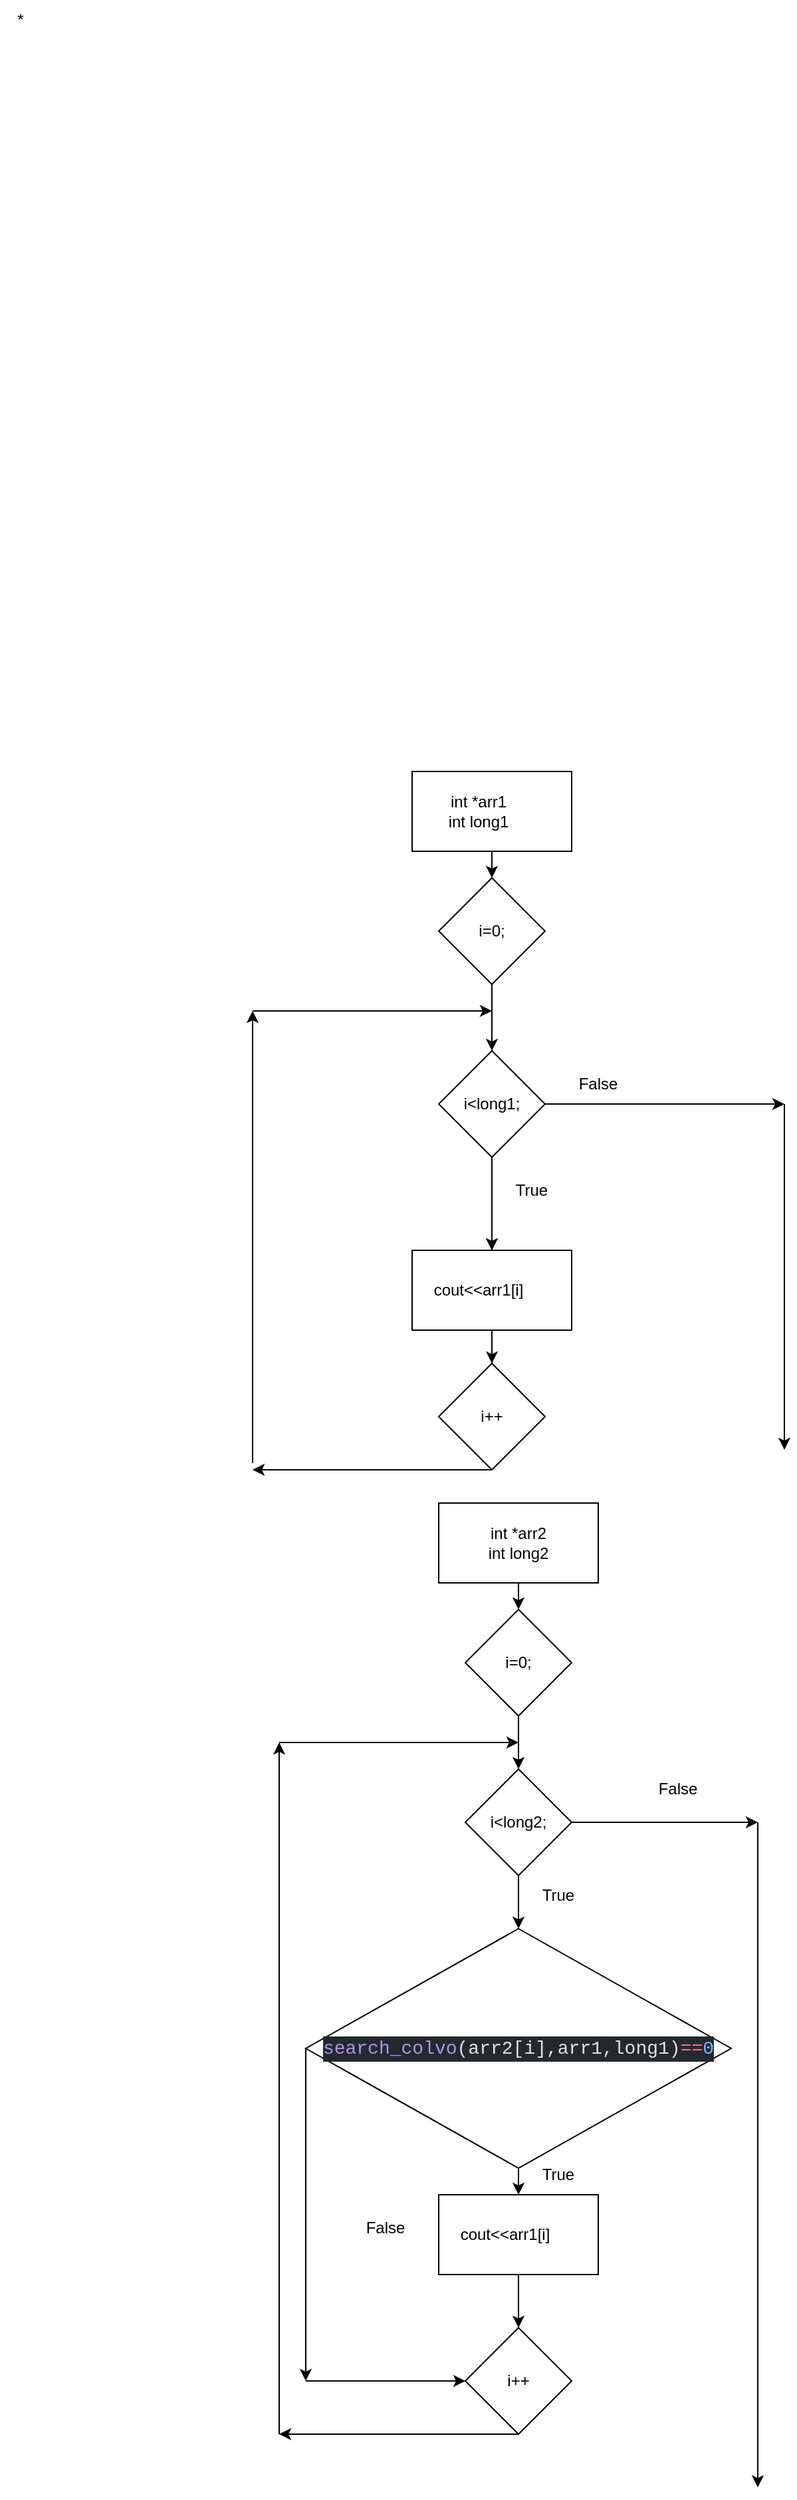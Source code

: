 <mxfile version="24.7.16">
  <diagram id="6OI3uKXuhqAo90CO4171" name="Страница — 1">
    <mxGraphModel dx="1500" dy="1902" grid="1" gridSize="10" guides="1" tooltips="1" connect="1" arrows="1" fold="1" page="1" pageScale="1" pageWidth="827" pageHeight="1169" math="0" shadow="0">
      <root>
        <mxCell id="0" />
        <mxCell id="1" parent="0" />
        <mxCell id="nQDaFsdLRpRp26k-7-Yu-28" value="*" style="text;html=1;align=center;verticalAlign=middle;resizable=0;points=[];autosize=1;" vertex="1" parent="1">
          <mxGeometry x="20" y="-310" width="30" height="30" as="geometry" />
        </mxCell>
        <mxCell id="nQDaFsdLRpRp26k-7-Yu-136" value="" style="rounded=0;whiteSpace=wrap;html=1;" vertex="1" parent="1">
          <mxGeometry x="330" y="270" width="120" height="60" as="geometry" />
        </mxCell>
        <mxCell id="nQDaFsdLRpRp26k-7-Yu-137" value="" style="rhombus;whiteSpace=wrap;html=1;" vertex="1" parent="1">
          <mxGeometry x="350" y="350" width="80" height="80" as="geometry" />
        </mxCell>
        <mxCell id="nQDaFsdLRpRp26k-7-Yu-138" value="int *arr1&lt;div&gt;int long1&lt;/div&gt;" style="text;html=1;align=center;verticalAlign=middle;whiteSpace=wrap;rounded=0;" vertex="1" parent="1">
          <mxGeometry x="350" y="285" width="60" height="30" as="geometry" />
        </mxCell>
        <mxCell id="nQDaFsdLRpRp26k-7-Yu-139" value="" style="rounded=0;whiteSpace=wrap;html=1;" vertex="1" parent="1">
          <mxGeometry x="330" y="630" width="120" height="60" as="geometry" />
        </mxCell>
        <mxCell id="nQDaFsdLRpRp26k-7-Yu-140" value="cout&amp;lt;&amp;lt;arr1[i]" style="text;html=1;align=center;verticalAlign=middle;whiteSpace=wrap;rounded=0;" vertex="1" parent="1">
          <mxGeometry x="350" y="645" width="60" height="30" as="geometry" />
        </mxCell>
        <mxCell id="nQDaFsdLRpRp26k-7-Yu-141" value="i=0;" style="text;html=1;align=center;verticalAlign=middle;whiteSpace=wrap;rounded=0;" vertex="1" parent="1">
          <mxGeometry x="360" y="375" width="60" height="30" as="geometry" />
        </mxCell>
        <mxCell id="nQDaFsdLRpRp26k-7-Yu-142" value="" style="rhombus;whiteSpace=wrap;html=1;" vertex="1" parent="1">
          <mxGeometry x="350" y="715" width="80" height="80" as="geometry" />
        </mxCell>
        <mxCell id="nQDaFsdLRpRp26k-7-Yu-143" value="i++" style="text;html=1;align=center;verticalAlign=middle;whiteSpace=wrap;rounded=0;" vertex="1" parent="1">
          <mxGeometry x="360" y="740" width="60" height="30" as="geometry" />
        </mxCell>
        <mxCell id="nQDaFsdLRpRp26k-7-Yu-144" value="" style="endArrow=classic;html=1;rounded=0;exitX=0.5;exitY=1;exitDx=0;exitDy=0;entryX=0.5;entryY=0;entryDx=0;entryDy=0;" edge="1" parent="1" source="nQDaFsdLRpRp26k-7-Yu-136" target="nQDaFsdLRpRp26k-7-Yu-137">
          <mxGeometry width="50" height="50" relative="1" as="geometry">
            <mxPoint x="400" y="550" as="sourcePoint" />
            <mxPoint x="450" y="500" as="targetPoint" />
          </mxGeometry>
        </mxCell>
        <mxCell id="nQDaFsdLRpRp26k-7-Yu-145" value="" style="endArrow=classic;html=1;rounded=0;exitX=0.5;exitY=1;exitDx=0;exitDy=0;entryX=0.5;entryY=0;entryDx=0;entryDy=0;" edge="1" parent="1" target="nQDaFsdLRpRp26k-7-Yu-139">
          <mxGeometry width="50" height="50" relative="1" as="geometry">
            <mxPoint x="390" y="620" as="sourcePoint" />
            <mxPoint x="450" y="570" as="targetPoint" />
          </mxGeometry>
        </mxCell>
        <mxCell id="nQDaFsdLRpRp26k-7-Yu-146" value="" style="endArrow=classic;html=1;rounded=0;exitX=0.5;exitY=1;exitDx=0;exitDy=0;entryX=0.5;entryY=0;entryDx=0;entryDy=0;" edge="1" parent="1" source="nQDaFsdLRpRp26k-7-Yu-139" target="nQDaFsdLRpRp26k-7-Yu-142">
          <mxGeometry width="50" height="50" relative="1" as="geometry">
            <mxPoint x="400" y="550" as="sourcePoint" />
            <mxPoint x="450" y="500" as="targetPoint" />
          </mxGeometry>
        </mxCell>
        <mxCell id="nQDaFsdLRpRp26k-7-Yu-147" value="" style="endArrow=classic;html=1;rounded=0;exitX=0.5;exitY=1;exitDx=0;exitDy=0;" edge="1" parent="1" source="nQDaFsdLRpRp26k-7-Yu-142">
          <mxGeometry width="50" height="50" relative="1" as="geometry">
            <mxPoint x="400" y="550" as="sourcePoint" />
            <mxPoint x="210" y="795" as="targetPoint" />
          </mxGeometry>
        </mxCell>
        <mxCell id="nQDaFsdLRpRp26k-7-Yu-148" value="" style="endArrow=classic;html=1;rounded=0;" edge="1" parent="1">
          <mxGeometry width="50" height="50" relative="1" as="geometry">
            <mxPoint x="210" y="790" as="sourcePoint" />
            <mxPoint x="210" y="450" as="targetPoint" />
          </mxGeometry>
        </mxCell>
        <mxCell id="nQDaFsdLRpRp26k-7-Yu-149" value="" style="endArrow=classic;html=1;rounded=0;exitX=0.5;exitY=1;exitDx=0;exitDy=0;entryX=0.5;entryY=0;entryDx=0;entryDy=0;" edge="1" parent="1" source="nQDaFsdLRpRp26k-7-Yu-137" target="nQDaFsdLRpRp26k-7-Yu-150">
          <mxGeometry width="50" height="50" relative="1" as="geometry">
            <mxPoint x="390" y="460" as="sourcePoint" />
            <mxPoint x="390" y="560" as="targetPoint" />
          </mxGeometry>
        </mxCell>
        <mxCell id="nQDaFsdLRpRp26k-7-Yu-150" value="" style="rhombus;whiteSpace=wrap;html=1;" vertex="1" parent="1">
          <mxGeometry x="350" y="480" width="80" height="80" as="geometry" />
        </mxCell>
        <mxCell id="nQDaFsdLRpRp26k-7-Yu-151" value="i&amp;lt;long1;" style="text;html=1;align=center;verticalAlign=middle;whiteSpace=wrap;rounded=0;" vertex="1" parent="1">
          <mxGeometry x="360" y="505" width="60" height="30" as="geometry" />
        </mxCell>
        <mxCell id="nQDaFsdLRpRp26k-7-Yu-152" value="" style="endArrow=classic;html=1;rounded=0;" edge="1" parent="1">
          <mxGeometry width="50" height="50" relative="1" as="geometry">
            <mxPoint x="210" y="450" as="sourcePoint" />
            <mxPoint x="390" y="450" as="targetPoint" />
          </mxGeometry>
        </mxCell>
        <mxCell id="nQDaFsdLRpRp26k-7-Yu-153" value="" style="rounded=0;whiteSpace=wrap;html=1;" vertex="1" parent="1">
          <mxGeometry x="350" y="820" width="120" height="60" as="geometry" />
        </mxCell>
        <mxCell id="nQDaFsdLRpRp26k-7-Yu-154" value="" style="rhombus;whiteSpace=wrap;html=1;" vertex="1" parent="1">
          <mxGeometry x="370" y="900" width="80" height="80" as="geometry" />
        </mxCell>
        <mxCell id="nQDaFsdLRpRp26k-7-Yu-155" value="" style="rounded=0;whiteSpace=wrap;html=1;" vertex="1" parent="1">
          <mxGeometry x="350" y="1340" width="120" height="60" as="geometry" />
        </mxCell>
        <mxCell id="nQDaFsdLRpRp26k-7-Yu-156" value="cout&amp;lt;&amp;lt;arr1[i]" style="text;html=1;align=center;verticalAlign=middle;whiteSpace=wrap;rounded=0;" vertex="1" parent="1">
          <mxGeometry x="370" y="1355" width="60" height="30" as="geometry" />
        </mxCell>
        <mxCell id="nQDaFsdLRpRp26k-7-Yu-157" value="i=0;" style="text;html=1;align=center;verticalAlign=middle;whiteSpace=wrap;rounded=0;" vertex="1" parent="1">
          <mxGeometry x="380" y="925" width="60" height="30" as="geometry" />
        </mxCell>
        <mxCell id="nQDaFsdLRpRp26k-7-Yu-158" value="" style="rhombus;whiteSpace=wrap;html=1;" vertex="1" parent="1">
          <mxGeometry x="370" y="1440" width="80" height="80" as="geometry" />
        </mxCell>
        <mxCell id="nQDaFsdLRpRp26k-7-Yu-159" value="i++" style="text;html=1;align=center;verticalAlign=middle;whiteSpace=wrap;rounded=0;" vertex="1" parent="1">
          <mxGeometry x="380" y="1465" width="60" height="30" as="geometry" />
        </mxCell>
        <mxCell id="nQDaFsdLRpRp26k-7-Yu-160" value="" style="endArrow=classic;html=1;rounded=0;exitX=0.5;exitY=1;exitDx=0;exitDy=0;entryX=0.5;entryY=0;entryDx=0;entryDy=0;" edge="1" parent="1" source="nQDaFsdLRpRp26k-7-Yu-153" target="nQDaFsdLRpRp26k-7-Yu-154">
          <mxGeometry width="50" height="50" relative="1" as="geometry">
            <mxPoint x="420" y="1100" as="sourcePoint" />
            <mxPoint x="470" y="1050" as="targetPoint" />
          </mxGeometry>
        </mxCell>
        <mxCell id="nQDaFsdLRpRp26k-7-Yu-161" value="" style="endArrow=classic;html=1;rounded=0;exitX=0.5;exitY=1;exitDx=0;exitDy=0;entryX=0.5;entryY=0;entryDx=0;entryDy=0;" edge="1" parent="1" source="nQDaFsdLRpRp26k-7-Yu-171" target="nQDaFsdLRpRp26k-7-Yu-155">
          <mxGeometry width="50" height="50" relative="1" as="geometry">
            <mxPoint x="420" y="1100" as="sourcePoint" />
            <mxPoint x="470" y="1050" as="targetPoint" />
          </mxGeometry>
        </mxCell>
        <mxCell id="nQDaFsdLRpRp26k-7-Yu-162" value="" style="endArrow=classic;html=1;rounded=0;exitX=0.5;exitY=1;exitDx=0;exitDy=0;entryX=0.5;entryY=0;entryDx=0;entryDy=0;" edge="1" parent="1" source="nQDaFsdLRpRp26k-7-Yu-155" target="nQDaFsdLRpRp26k-7-Yu-158">
          <mxGeometry width="50" height="50" relative="1" as="geometry">
            <mxPoint x="420" y="1100" as="sourcePoint" />
            <mxPoint x="470" y="1050" as="targetPoint" />
          </mxGeometry>
        </mxCell>
        <mxCell id="nQDaFsdLRpRp26k-7-Yu-163" value="" style="endArrow=classic;html=1;rounded=0;exitX=0.5;exitY=1;exitDx=0;exitDy=0;" edge="1" parent="1" source="nQDaFsdLRpRp26k-7-Yu-158">
          <mxGeometry width="50" height="50" relative="1" as="geometry">
            <mxPoint x="420" y="1100" as="sourcePoint" />
            <mxPoint x="230" y="1520" as="targetPoint" />
          </mxGeometry>
        </mxCell>
        <mxCell id="nQDaFsdLRpRp26k-7-Yu-164" value="" style="endArrow=classic;html=1;rounded=0;" edge="1" parent="1">
          <mxGeometry width="50" height="50" relative="1" as="geometry">
            <mxPoint x="230" y="1520" as="sourcePoint" />
            <mxPoint x="230" y="1000" as="targetPoint" />
          </mxGeometry>
        </mxCell>
        <mxCell id="nQDaFsdLRpRp26k-7-Yu-165" value="" style="endArrow=classic;html=1;rounded=0;exitX=0.5;exitY=1;exitDx=0;exitDy=0;entryX=0.5;entryY=0;entryDx=0;entryDy=0;" edge="1" parent="1" source="nQDaFsdLRpRp26k-7-Yu-154" target="nQDaFsdLRpRp26k-7-Yu-166">
          <mxGeometry width="50" height="50" relative="1" as="geometry">
            <mxPoint x="410" y="1010" as="sourcePoint" />
            <mxPoint x="410" y="1110" as="targetPoint" />
          </mxGeometry>
        </mxCell>
        <mxCell id="nQDaFsdLRpRp26k-7-Yu-166" value="" style="rhombus;whiteSpace=wrap;html=1;" vertex="1" parent="1">
          <mxGeometry x="370" y="1020" width="80" height="80" as="geometry" />
        </mxCell>
        <mxCell id="nQDaFsdLRpRp26k-7-Yu-167" value="" style="endArrow=classic;html=1;rounded=0;" edge="1" parent="1">
          <mxGeometry width="50" height="50" relative="1" as="geometry">
            <mxPoint x="230" y="1000" as="sourcePoint" />
            <mxPoint x="410" y="1000" as="targetPoint" />
          </mxGeometry>
        </mxCell>
        <mxCell id="nQDaFsdLRpRp26k-7-Yu-168" value="int *arr2&lt;div&gt;int long2&lt;/div&gt;" style="text;html=1;align=center;verticalAlign=middle;whiteSpace=wrap;rounded=0;" vertex="1" parent="1">
          <mxGeometry x="380" y="835" width="60" height="30" as="geometry" />
        </mxCell>
        <mxCell id="nQDaFsdLRpRp26k-7-Yu-169" value="i&amp;lt;long2;" style="text;html=1;align=center;verticalAlign=middle;whiteSpace=wrap;rounded=0;" vertex="1" parent="1">
          <mxGeometry x="380" y="1045" width="60" height="30" as="geometry" />
        </mxCell>
        <mxCell id="nQDaFsdLRpRp26k-7-Yu-170" value="" style="endArrow=classic;html=1;rounded=0;exitX=0.5;exitY=1;exitDx=0;exitDy=0;entryX=0.5;entryY=0;entryDx=0;entryDy=0;" edge="1" parent="1" source="nQDaFsdLRpRp26k-7-Yu-166" target="nQDaFsdLRpRp26k-7-Yu-171">
          <mxGeometry width="50" height="50" relative="1" as="geometry">
            <mxPoint x="410" y="1100" as="sourcePoint" />
            <mxPoint x="410" y="1220" as="targetPoint" />
          </mxGeometry>
        </mxCell>
        <mxCell id="nQDaFsdLRpRp26k-7-Yu-171" value="&lt;div style=&quot;color: rgb(225, 228, 232); background-color: rgb(36, 41, 46); font-family: Consolas, &amp;quot;Courier New&amp;quot;, monospace; font-size: 14px; line-height: 19px; white-space: pre;&quot;&gt;&lt;span style=&quot;color: #b392f0;&quot;&gt;search_colvo&lt;/span&gt;(arr2[i],arr1,long1)&lt;span style=&quot;color: #f97583;&quot;&gt;==&lt;/span&gt;&lt;span style=&quot;color: #79b8ff;&quot;&gt;0&lt;/span&gt;&lt;/div&gt;" style="rhombus;whiteSpace=wrap;html=1;" vertex="1" parent="1">
          <mxGeometry x="250" y="1140" width="320" height="180" as="geometry" />
        </mxCell>
        <mxCell id="nQDaFsdLRpRp26k-7-Yu-173" value="True" style="text;html=1;align=center;verticalAlign=middle;whiteSpace=wrap;rounded=0;" vertex="1" parent="1">
          <mxGeometry x="410" y="1100" width="60" height="30" as="geometry" />
        </mxCell>
        <mxCell id="nQDaFsdLRpRp26k-7-Yu-174" value="" style="endArrow=classic;html=1;rounded=0;exitX=1;exitY=0.5;exitDx=0;exitDy=0;" edge="1" parent="1" source="nQDaFsdLRpRp26k-7-Yu-166">
          <mxGeometry width="50" height="50" relative="1" as="geometry">
            <mxPoint x="400" y="1180" as="sourcePoint" />
            <mxPoint x="590" y="1060" as="targetPoint" />
          </mxGeometry>
        </mxCell>
        <mxCell id="nQDaFsdLRpRp26k-7-Yu-175" value="" style="endArrow=classic;html=1;rounded=0;" edge="1" parent="1">
          <mxGeometry width="50" height="50" relative="1" as="geometry">
            <mxPoint x="590" y="1060" as="sourcePoint" />
            <mxPoint x="590" y="1560" as="targetPoint" />
          </mxGeometry>
        </mxCell>
        <mxCell id="nQDaFsdLRpRp26k-7-Yu-176" value="False" style="text;html=1;align=center;verticalAlign=middle;whiteSpace=wrap;rounded=0;" vertex="1" parent="1">
          <mxGeometry x="500" y="1020" width="60" height="30" as="geometry" />
        </mxCell>
        <mxCell id="nQDaFsdLRpRp26k-7-Yu-177" value="True" style="text;html=1;align=center;verticalAlign=middle;whiteSpace=wrap;rounded=0;" vertex="1" parent="1">
          <mxGeometry x="410" y="1310" width="60" height="30" as="geometry" />
        </mxCell>
        <mxCell id="nQDaFsdLRpRp26k-7-Yu-179" value="False" style="text;html=1;align=center;verticalAlign=middle;whiteSpace=wrap;rounded=0;" vertex="1" parent="1">
          <mxGeometry x="280" y="1350" width="60" height="30" as="geometry" />
        </mxCell>
        <mxCell id="nQDaFsdLRpRp26k-7-Yu-180" value="" style="endArrow=classic;html=1;rounded=0;exitX=0.5;exitY=1;exitDx=0;exitDy=0;" edge="1" parent="1" source="nQDaFsdLRpRp26k-7-Yu-150">
          <mxGeometry width="50" height="50" relative="1" as="geometry">
            <mxPoint x="400" y="580" as="sourcePoint" />
            <mxPoint x="390" y="630" as="targetPoint" />
          </mxGeometry>
        </mxCell>
        <mxCell id="nQDaFsdLRpRp26k-7-Yu-181" value="True" style="text;html=1;align=center;verticalAlign=middle;whiteSpace=wrap;rounded=0;" vertex="1" parent="1">
          <mxGeometry x="390" y="570" width="60" height="30" as="geometry" />
        </mxCell>
        <mxCell id="nQDaFsdLRpRp26k-7-Yu-182" value="" style="endArrow=classic;html=1;rounded=0;exitX=1;exitY=0.5;exitDx=0;exitDy=0;" edge="1" parent="1" source="nQDaFsdLRpRp26k-7-Yu-150">
          <mxGeometry width="50" height="50" relative="1" as="geometry">
            <mxPoint x="400" y="580" as="sourcePoint" />
            <mxPoint x="610" y="520" as="targetPoint" />
          </mxGeometry>
        </mxCell>
        <mxCell id="nQDaFsdLRpRp26k-7-Yu-183" value="" style="endArrow=classic;html=1;rounded=0;" edge="1" parent="1">
          <mxGeometry width="50" height="50" relative="1" as="geometry">
            <mxPoint x="610" y="520" as="sourcePoint" />
            <mxPoint x="610" y="780" as="targetPoint" />
          </mxGeometry>
        </mxCell>
        <mxCell id="nQDaFsdLRpRp26k-7-Yu-184" value="False" style="text;html=1;align=center;verticalAlign=middle;whiteSpace=wrap;rounded=0;" vertex="1" parent="1">
          <mxGeometry x="440" y="490" width="60" height="30" as="geometry" />
        </mxCell>
        <mxCell id="nQDaFsdLRpRp26k-7-Yu-185" value="" style="endArrow=classic;html=1;rounded=0;exitX=0;exitY=0.5;exitDx=0;exitDy=0;" edge="1" parent="1" source="nQDaFsdLRpRp26k-7-Yu-171">
          <mxGeometry width="50" height="50" relative="1" as="geometry">
            <mxPoint x="280" y="1240" as="sourcePoint" />
            <mxPoint x="250" y="1480" as="targetPoint" />
          </mxGeometry>
        </mxCell>
        <mxCell id="nQDaFsdLRpRp26k-7-Yu-186" value="" style="endArrow=classic;html=1;rounded=0;entryX=0;entryY=0.5;entryDx=0;entryDy=0;" edge="1" parent="1" target="nQDaFsdLRpRp26k-7-Yu-158">
          <mxGeometry width="50" height="50" relative="1" as="geometry">
            <mxPoint x="250" y="1480" as="sourcePoint" />
            <mxPoint x="450" y="1330" as="targetPoint" />
          </mxGeometry>
        </mxCell>
      </root>
    </mxGraphModel>
  </diagram>
</mxfile>
